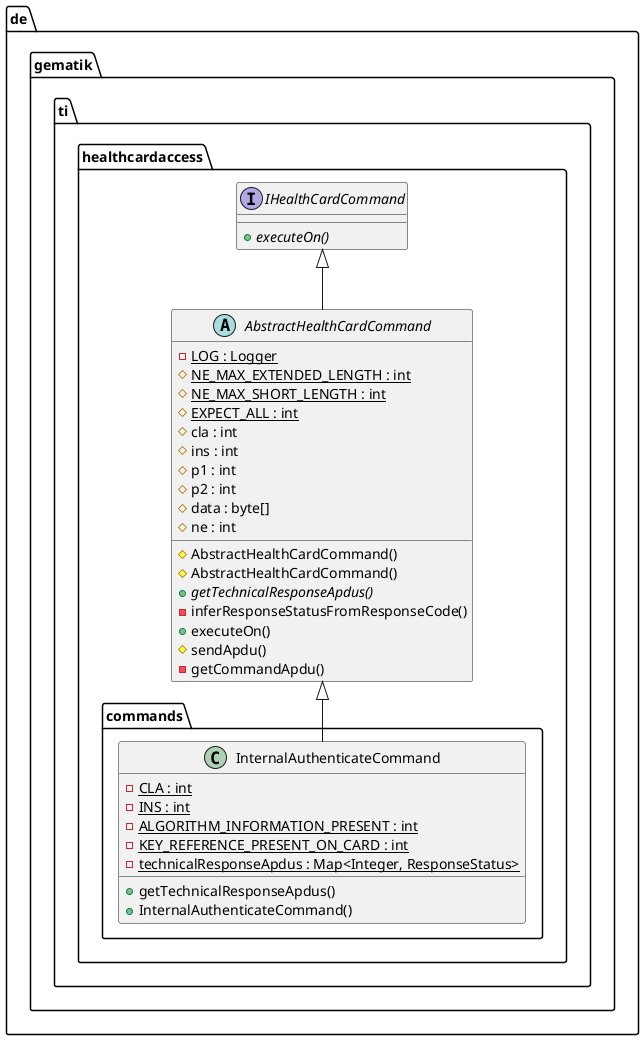 @startuml

 package de.gematik.ti.healthcardaccess {
    interface IHealthCardCommand {
        {abstract} + executeOn()
    }
  }

 package de.gematik.ti.healthcardaccess {
    abstract class AbstractHealthCardCommand {
        {static} - LOG : Logger
        {static} # NE_MAX_EXTENDED_LENGTH : int
        {static} # NE_MAX_SHORT_LENGTH : int
        {static} # EXPECT_ALL : int
        # cla : int
        # ins : int
        # p1 : int
        # p2 : int
        # data : byte[]
        # ne : int
        # AbstractHealthCardCommand()
        # AbstractHealthCardCommand()
        {abstract} + getTechnicalResponseApdus()
        - inferResponseStatusFromResponseCode()
        + executeOn()
        # sendApdu()
        - getCommandApdu()
    }
  }

  package de.gematik.ti.healthcardaccess {
      package de.gematik.ti.healthcardaccess.commands {
        class InternalAuthenticateCommand {
            {static} - CLA : int
            {static} - INS : int
            {static} - ALGORITHM_INFORMATION_PRESENT : int
            {static} - KEY_REFERENCE_PRESENT_ON_CARD : int
            {static} - technicalResponseApdus : Map<Integer, ResponseStatus>
            + getTechnicalResponseApdus()
            + InternalAuthenticateCommand()
        }
      }
    }

  AbstractHealthCardCommand -up-|> IHealthCardCommand
  InternalAuthenticateCommand -up-|> AbstractHealthCardCommand

@enduml